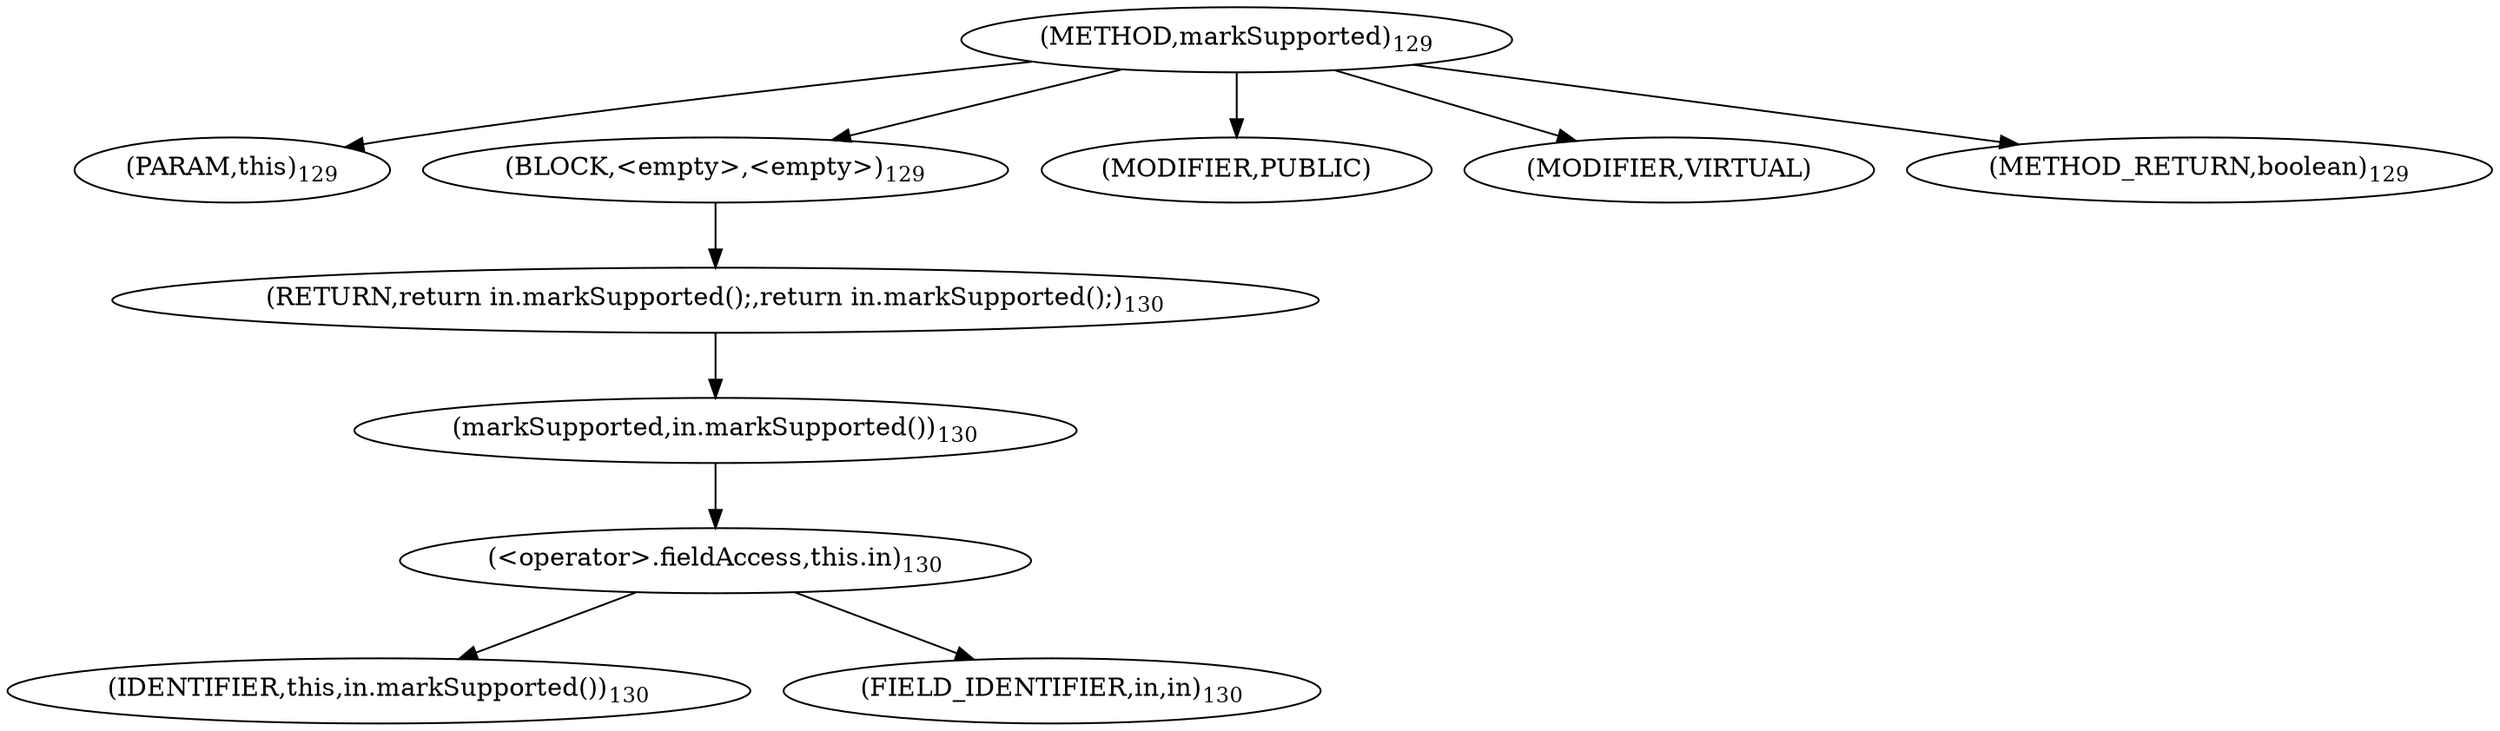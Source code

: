 digraph "markSupported" {  
"92" [label = <(METHOD,markSupported)<SUB>129</SUB>> ]
"93" [label = <(PARAM,this)<SUB>129</SUB>> ]
"94" [label = <(BLOCK,&lt;empty&gt;,&lt;empty&gt;)<SUB>129</SUB>> ]
"95" [label = <(RETURN,return in.markSupported();,return in.markSupported();)<SUB>130</SUB>> ]
"96" [label = <(markSupported,in.markSupported())<SUB>130</SUB>> ]
"97" [label = <(&lt;operator&gt;.fieldAccess,this.in)<SUB>130</SUB>> ]
"98" [label = <(IDENTIFIER,this,in.markSupported())<SUB>130</SUB>> ]
"99" [label = <(FIELD_IDENTIFIER,in,in)<SUB>130</SUB>> ]
"100" [label = <(MODIFIER,PUBLIC)> ]
"101" [label = <(MODIFIER,VIRTUAL)> ]
"102" [label = <(METHOD_RETURN,boolean)<SUB>129</SUB>> ]
  "92" -> "93" 
  "92" -> "94" 
  "92" -> "100" 
  "92" -> "101" 
  "92" -> "102" 
  "94" -> "95" 
  "95" -> "96" 
  "96" -> "97" 
  "97" -> "98" 
  "97" -> "99" 
}
